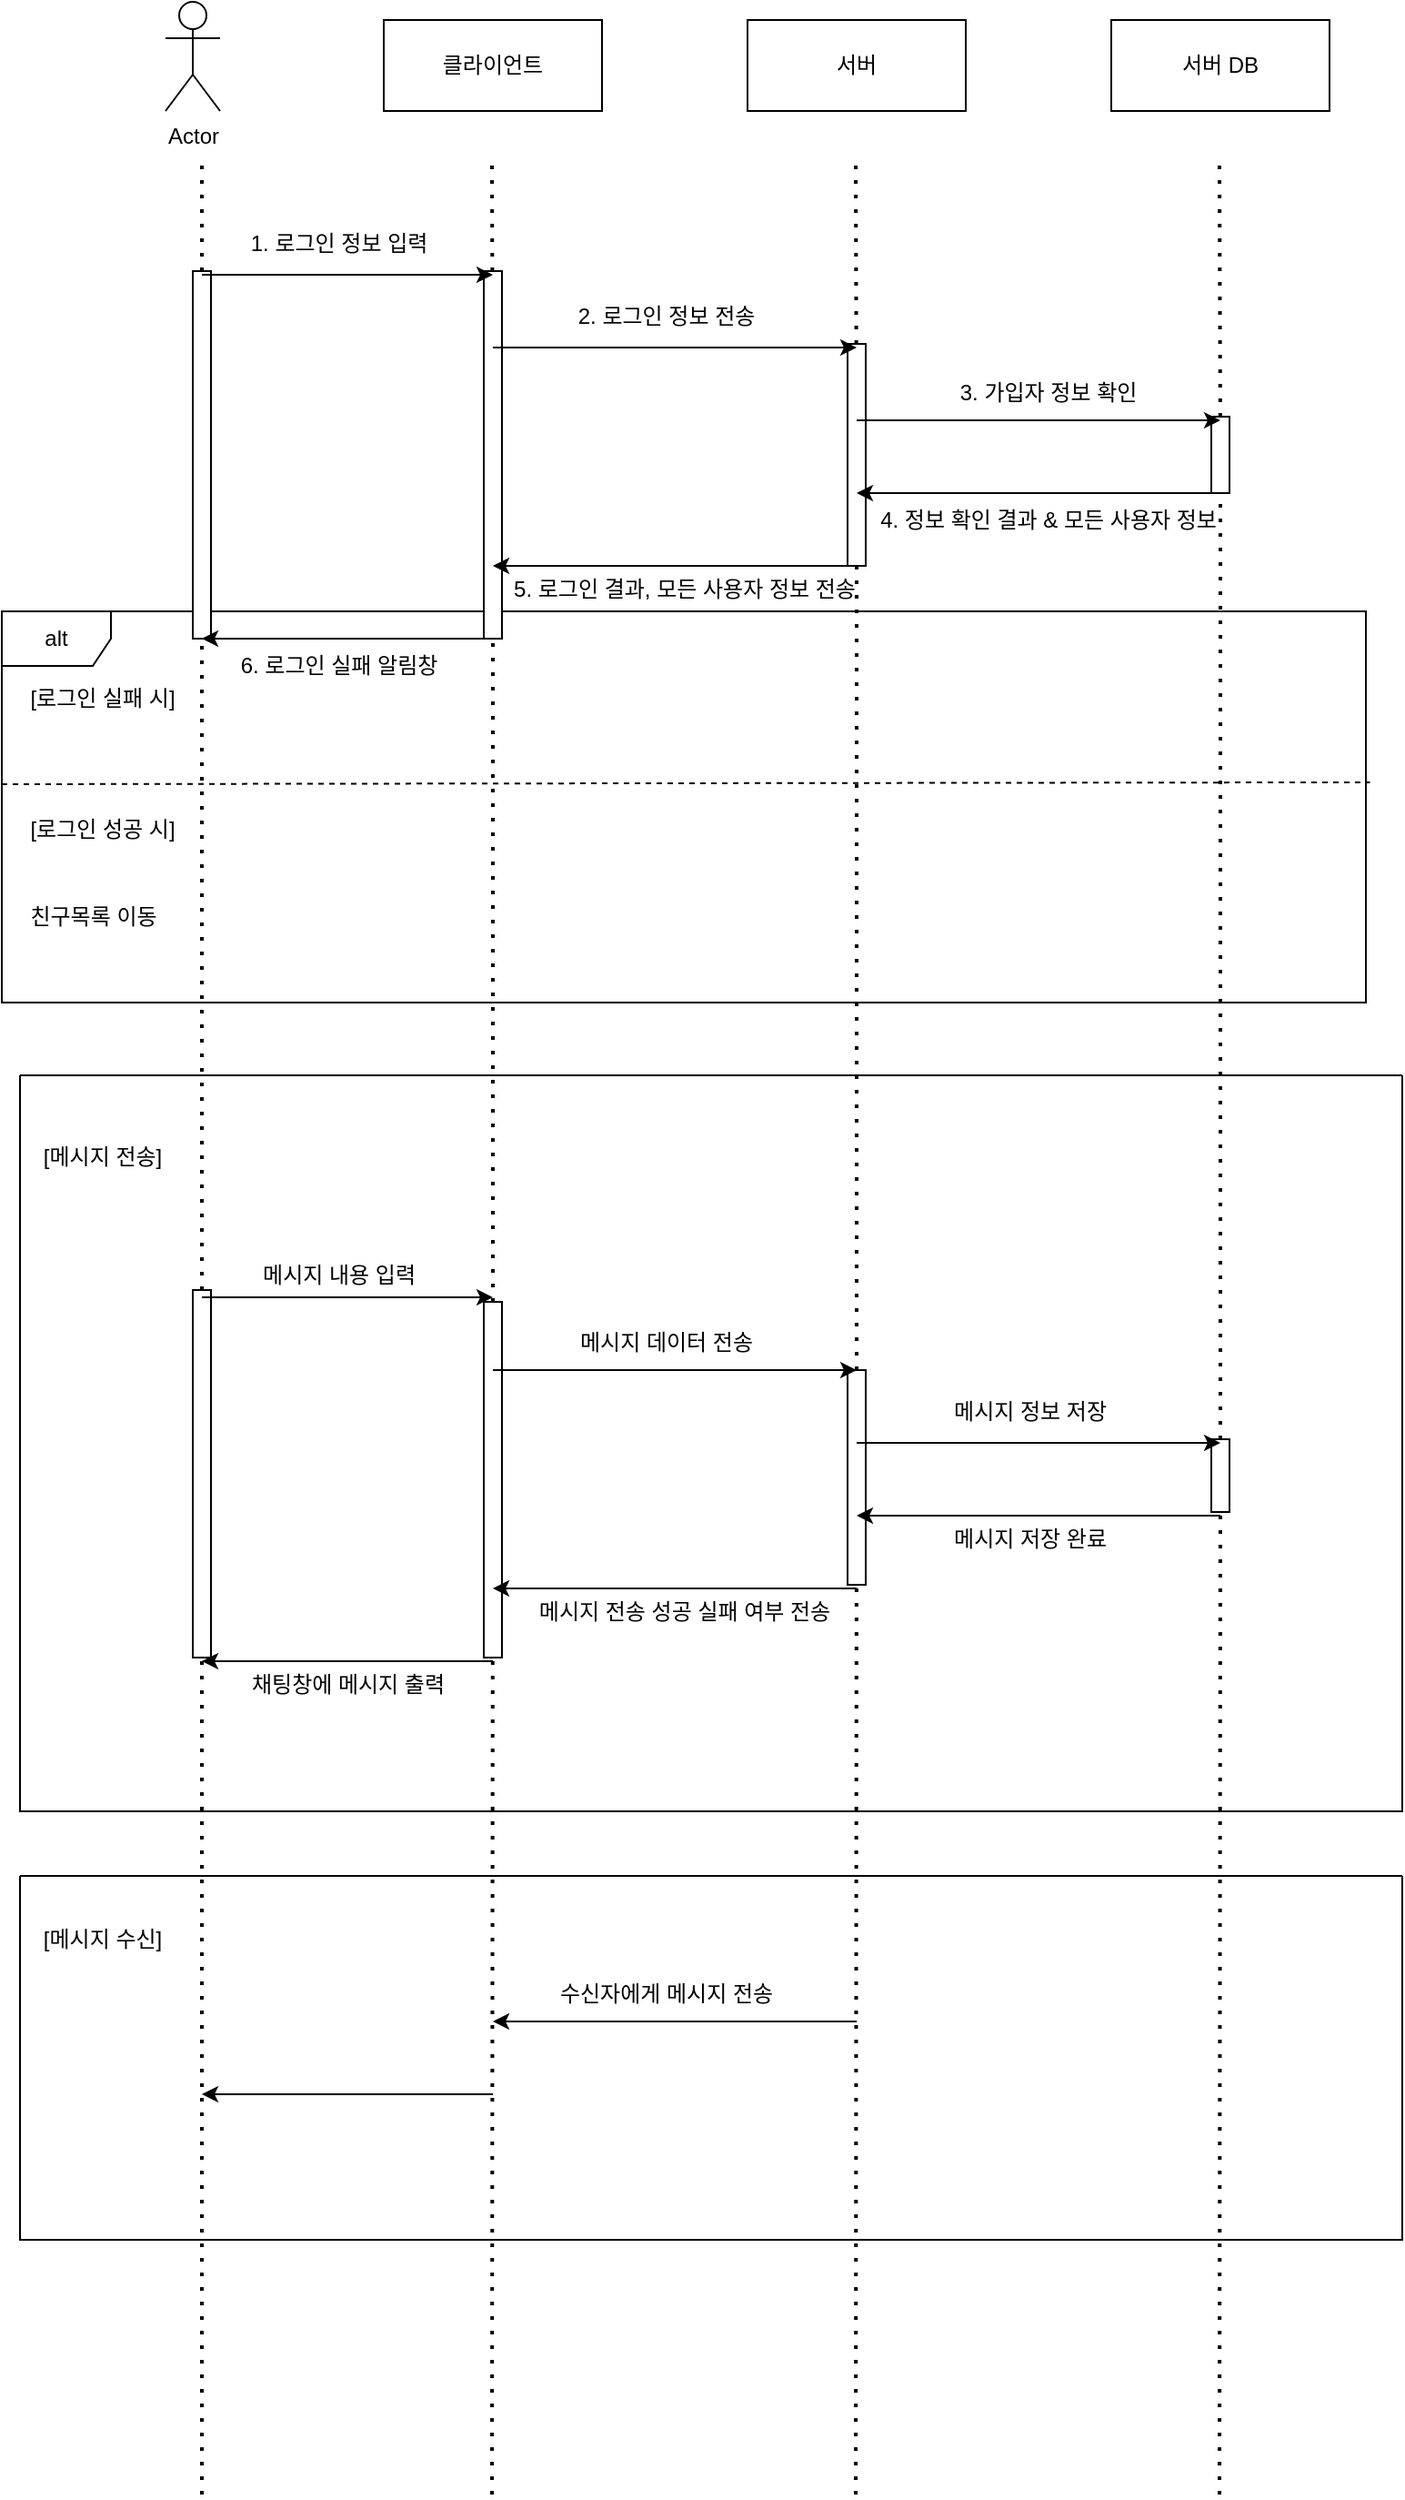 <mxfile version="24.8.4">
  <diagram name="페이지-1" id="W6LKxmusRaSbIGru7HpF">
    <mxGraphModel dx="1458" dy="738" grid="1" gridSize="10" guides="1" tooltips="1" connect="1" arrows="1" fold="1" page="1" pageScale="1" pageWidth="827" pageHeight="1169" math="0" shadow="0">
      <root>
        <mxCell id="0" />
        <mxCell id="1" parent="0" />
        <mxCell id="NMuOG6HGHyyeyibaQZFB-8" value="Actor" style="shape=umlActor;verticalLabelPosition=bottom;verticalAlign=top;html=1;" vertex="1" parent="1">
          <mxGeometry x="120" y="50" width="30" height="60" as="geometry" />
        </mxCell>
        <mxCell id="NMuOG6HGHyyeyibaQZFB-9" value="클라이언트" style="html=1;whiteSpace=wrap;" vertex="1" parent="1">
          <mxGeometry x="240" y="60" width="120" height="50" as="geometry" />
        </mxCell>
        <mxCell id="NMuOG6HGHyyeyibaQZFB-10" value="서버" style="html=1;whiteSpace=wrap;" vertex="1" parent="1">
          <mxGeometry x="440" y="60" width="120" height="50" as="geometry" />
        </mxCell>
        <mxCell id="NMuOG6HGHyyeyibaQZFB-11" value="서버 DB" style="html=1;whiteSpace=wrap;" vertex="1" parent="1">
          <mxGeometry x="640" y="60" width="120" height="50" as="geometry" />
        </mxCell>
        <mxCell id="NMuOG6HGHyyeyibaQZFB-18" value="1. 로그인 정보 입력" style="text;html=1;align=center;verticalAlign=middle;resizable=0;points=[];autosize=1;strokeColor=none;fillColor=none;" vertex="1" parent="1">
          <mxGeometry x="150" y="168" width="130" height="30" as="geometry" />
        </mxCell>
        <mxCell id="NMuOG6HGHyyeyibaQZFB-30" value="alt" style="shape=umlFrame;whiteSpace=wrap;html=1;pointerEvents=0;" vertex="1" parent="1">
          <mxGeometry x="30" y="385" width="750" height="215" as="geometry" />
        </mxCell>
        <mxCell id="NMuOG6HGHyyeyibaQZFB-31" value="6. 로그인 실패 알림창" style="text;html=1;align=center;verticalAlign=middle;resizable=0;points=[];autosize=1;strokeColor=none;fillColor=none;" vertex="1" parent="1">
          <mxGeometry x="145" y="400" width="140" height="30" as="geometry" />
        </mxCell>
        <mxCell id="NMuOG6HGHyyeyibaQZFB-32" value="" style="endArrow=none;dashed=1;html=1;rounded=0;entryX=1.003;entryY=0.437;entryDx=0;entryDy=0;entryPerimeter=0;" edge="1" parent="1" target="NMuOG6HGHyyeyibaQZFB-30">
          <mxGeometry width="50" height="50" relative="1" as="geometry">
            <mxPoint x="30" y="480" as="sourcePoint" />
            <mxPoint x="480" y="490" as="targetPoint" />
          </mxGeometry>
        </mxCell>
        <mxCell id="NMuOG6HGHyyeyibaQZFB-33" value="[로그인 실패 시]" style="text;html=1;align=center;verticalAlign=middle;resizable=0;points=[];autosize=1;strokeColor=none;fillColor=none;" vertex="1" parent="1">
          <mxGeometry x="30" y="418" width="110" height="30" as="geometry" />
        </mxCell>
        <mxCell id="NMuOG6HGHyyeyibaQZFB-34" value="[로그인 성공 시]" style="text;html=1;align=center;verticalAlign=middle;resizable=0;points=[];autosize=1;strokeColor=none;fillColor=none;" vertex="1" parent="1">
          <mxGeometry x="30" y="490" width="110" height="30" as="geometry" />
        </mxCell>
        <mxCell id="NMuOG6HGHyyeyibaQZFB-54" value="채팅창에 메시지 출력" style="text;html=1;align=center;verticalAlign=middle;resizable=0;points=[];autosize=1;strokeColor=none;fillColor=none;" vertex="1" parent="1">
          <mxGeometry x="150" y="960" width="140" height="30" as="geometry" />
        </mxCell>
        <mxCell id="NMuOG6HGHyyeyibaQZFB-55" value="친구목록 이동" style="text;html=1;align=center;verticalAlign=middle;resizable=0;points=[];autosize=1;strokeColor=none;fillColor=none;" vertex="1" parent="1">
          <mxGeometry x="30" y="538" width="100" height="30" as="geometry" />
        </mxCell>
        <mxCell id="NMuOG6HGHyyeyibaQZFB-56" value="" style="swimlane;startSize=0;" vertex="1" parent="1">
          <mxGeometry x="40" y="640" width="760" height="404.5" as="geometry" />
        </mxCell>
        <mxCell id="NMuOG6HGHyyeyibaQZFB-57" value="[메시지 전송]" style="text;html=1;align=center;verticalAlign=middle;resizable=0;points=[];autosize=1;strokeColor=none;fillColor=none;" vertex="1" parent="NMuOG6HGHyyeyibaQZFB-56">
          <mxGeometry y="30" width="90" height="30" as="geometry" />
        </mxCell>
        <mxCell id="NMuOG6HGHyyeyibaQZFB-58" value="" style="swimlane;startSize=0;" vertex="1" parent="1">
          <mxGeometry x="40" y="1080" width="760" height="200" as="geometry" />
        </mxCell>
        <mxCell id="NMuOG6HGHyyeyibaQZFB-59" value="[메시지 수신]" style="text;html=1;align=center;verticalAlign=middle;resizable=0;points=[];autosize=1;strokeColor=none;fillColor=none;" vertex="1" parent="NMuOG6HGHyyeyibaQZFB-58">
          <mxGeometry y="20" width="90" height="30" as="geometry" />
        </mxCell>
        <mxCell id="NMuOG6HGHyyeyibaQZFB-87" value="수신자에게 메시지 전송" style="text;html=1;align=center;verticalAlign=middle;resizable=0;points=[];autosize=1;strokeColor=none;fillColor=none;" vertex="1" parent="NMuOG6HGHyyeyibaQZFB-58">
          <mxGeometry x="280" y="50" width="150" height="30" as="geometry" />
        </mxCell>
        <mxCell id="NMuOG6HGHyyeyibaQZFB-88" value="" style="endArrow=classic;html=1;rounded=0;" edge="1" parent="NMuOG6HGHyyeyibaQZFB-58">
          <mxGeometry width="50" height="50" relative="1" as="geometry">
            <mxPoint x="260" y="120" as="sourcePoint" />
            <mxPoint x="100" y="120" as="targetPoint" />
          </mxGeometry>
        </mxCell>
        <mxCell id="NMuOG6HGHyyeyibaQZFB-60" value="" style="endArrow=none;dashed=1;html=1;dashPattern=1 3;strokeWidth=2;rounded=0;" edge="1" parent="1" source="NMuOG6HGHyyeyibaQZFB-64">
          <mxGeometry width="50" height="50" relative="1" as="geometry">
            <mxPoint x="140" y="1420" as="sourcePoint" />
            <mxPoint x="140" y="140" as="targetPoint" />
          </mxGeometry>
        </mxCell>
        <mxCell id="NMuOG6HGHyyeyibaQZFB-61" value="" style="endArrow=none;dashed=1;html=1;dashPattern=1 3;strokeWidth=2;rounded=0;" edge="1" parent="1" source="NMuOG6HGHyyeyibaQZFB-66">
          <mxGeometry width="50" height="50" relative="1" as="geometry">
            <mxPoint x="299.5" y="1420" as="sourcePoint" />
            <mxPoint x="299.5" y="140" as="targetPoint" />
          </mxGeometry>
        </mxCell>
        <mxCell id="NMuOG6HGHyyeyibaQZFB-62" value="" style="endArrow=none;dashed=1;html=1;dashPattern=1 3;strokeWidth=2;rounded=0;" edge="1" parent="1" source="NMuOG6HGHyyeyibaQZFB-68">
          <mxGeometry width="50" height="50" relative="1" as="geometry">
            <mxPoint x="499.5" y="1420" as="sourcePoint" />
            <mxPoint x="499.5" y="140" as="targetPoint" />
          </mxGeometry>
        </mxCell>
        <mxCell id="NMuOG6HGHyyeyibaQZFB-63" value="" style="endArrow=none;dashed=1;html=1;dashPattern=1 3;strokeWidth=2;rounded=0;" edge="1" parent="1" source="NMuOG6HGHyyeyibaQZFB-71">
          <mxGeometry width="50" height="50" relative="1" as="geometry">
            <mxPoint x="699.5" y="1420" as="sourcePoint" />
            <mxPoint x="699.5" y="140" as="targetPoint" />
          </mxGeometry>
        </mxCell>
        <mxCell id="NMuOG6HGHyyeyibaQZFB-65" value="" style="endArrow=none;dashed=1;html=1;dashPattern=1 3;strokeWidth=2;rounded=0;" edge="1" parent="1" source="NMuOG6HGHyyeyibaQZFB-74" target="NMuOG6HGHyyeyibaQZFB-64">
          <mxGeometry width="50" height="50" relative="1" as="geometry">
            <mxPoint x="140" y="1420" as="sourcePoint" />
            <mxPoint x="140" y="140" as="targetPoint" />
          </mxGeometry>
        </mxCell>
        <mxCell id="NMuOG6HGHyyeyibaQZFB-64" value="" style="rounded=0;whiteSpace=wrap;html=1;" vertex="1" parent="1">
          <mxGeometry x="135" y="198" width="10" height="202" as="geometry" />
        </mxCell>
        <mxCell id="NMuOG6HGHyyeyibaQZFB-67" value="" style="endArrow=none;dashed=1;html=1;dashPattern=1 3;strokeWidth=2;rounded=0;" edge="1" parent="1" source="NMuOG6HGHyyeyibaQZFB-76" target="NMuOG6HGHyyeyibaQZFB-66">
          <mxGeometry width="50" height="50" relative="1" as="geometry">
            <mxPoint x="299.5" y="1420" as="sourcePoint" />
            <mxPoint x="299.5" y="140" as="targetPoint" />
          </mxGeometry>
        </mxCell>
        <mxCell id="NMuOG6HGHyyeyibaQZFB-66" value="" style="rounded=0;whiteSpace=wrap;html=1;" vertex="1" parent="1">
          <mxGeometry x="295" y="198" width="10" height="202" as="geometry" />
        </mxCell>
        <mxCell id="NMuOG6HGHyyeyibaQZFB-70" value="" style="endArrow=none;dashed=1;html=1;dashPattern=1 3;strokeWidth=2;rounded=0;" edge="1" parent="1" source="NMuOG6HGHyyeyibaQZFB-78" target="NMuOG6HGHyyeyibaQZFB-68">
          <mxGeometry width="50" height="50" relative="1" as="geometry">
            <mxPoint x="499.5" y="1420" as="sourcePoint" />
            <mxPoint x="499.5" y="140" as="targetPoint" />
          </mxGeometry>
        </mxCell>
        <mxCell id="NMuOG6HGHyyeyibaQZFB-68" value="" style="rounded=0;whiteSpace=wrap;html=1;" vertex="1" parent="1">
          <mxGeometry x="495" y="238" width="10" height="122" as="geometry" />
        </mxCell>
        <mxCell id="NMuOG6HGHyyeyibaQZFB-73" value="" style="endArrow=none;dashed=1;html=1;dashPattern=1 3;strokeWidth=2;rounded=0;" edge="1" parent="1" source="NMuOG6HGHyyeyibaQZFB-80" target="NMuOG6HGHyyeyibaQZFB-71">
          <mxGeometry width="50" height="50" relative="1" as="geometry">
            <mxPoint x="699.5" y="1420" as="sourcePoint" />
            <mxPoint x="699.5" y="140" as="targetPoint" />
          </mxGeometry>
        </mxCell>
        <mxCell id="NMuOG6HGHyyeyibaQZFB-71" value="" style="rounded=0;whiteSpace=wrap;html=1;" vertex="1" parent="1">
          <mxGeometry x="695" y="278" width="10" height="42" as="geometry" />
        </mxCell>
        <mxCell id="NMuOG6HGHyyeyibaQZFB-75" value="" style="endArrow=none;dashed=1;html=1;dashPattern=1 3;strokeWidth=2;rounded=0;" edge="1" parent="1" target="NMuOG6HGHyyeyibaQZFB-74">
          <mxGeometry width="50" height="50" relative="1" as="geometry">
            <mxPoint x="140" y="1420" as="sourcePoint" />
            <mxPoint x="140" y="400" as="targetPoint" />
          </mxGeometry>
        </mxCell>
        <mxCell id="NMuOG6HGHyyeyibaQZFB-74" value="" style="rounded=0;whiteSpace=wrap;html=1;" vertex="1" parent="1">
          <mxGeometry x="135" y="758" width="10" height="202" as="geometry" />
        </mxCell>
        <mxCell id="NMuOG6HGHyyeyibaQZFB-77" value="" style="endArrow=none;dashed=1;html=1;dashPattern=1 3;strokeWidth=2;rounded=0;" edge="1" parent="1" target="NMuOG6HGHyyeyibaQZFB-76">
          <mxGeometry width="50" height="50" relative="1" as="geometry">
            <mxPoint x="299.5" y="1420" as="sourcePoint" />
            <mxPoint x="300" y="360" as="targetPoint" />
          </mxGeometry>
        </mxCell>
        <mxCell id="NMuOG6HGHyyeyibaQZFB-76" value="" style="rounded=0;whiteSpace=wrap;html=1;" vertex="1" parent="1">
          <mxGeometry x="295" y="764.5" width="10" height="195.5" as="geometry" />
        </mxCell>
        <mxCell id="NMuOG6HGHyyeyibaQZFB-79" value="" style="endArrow=none;dashed=1;html=1;dashPattern=1 3;strokeWidth=2;rounded=0;" edge="1" parent="1" target="NMuOG6HGHyyeyibaQZFB-78">
          <mxGeometry width="50" height="50" relative="1" as="geometry">
            <mxPoint x="499.5" y="1420" as="sourcePoint" />
            <mxPoint x="500" y="360" as="targetPoint" />
          </mxGeometry>
        </mxCell>
        <mxCell id="NMuOG6HGHyyeyibaQZFB-78" value="" style="rounded=0;whiteSpace=wrap;html=1;" vertex="1" parent="1">
          <mxGeometry x="495" y="802" width="10" height="118" as="geometry" />
        </mxCell>
        <mxCell id="NMuOG6HGHyyeyibaQZFB-81" value="" style="endArrow=none;dashed=1;html=1;dashPattern=1 3;strokeWidth=2;rounded=0;" edge="1" parent="1" target="NMuOG6HGHyyeyibaQZFB-80">
          <mxGeometry width="50" height="50" relative="1" as="geometry">
            <mxPoint x="699.5" y="1420" as="sourcePoint" />
            <mxPoint x="700" y="320" as="targetPoint" />
          </mxGeometry>
        </mxCell>
        <mxCell id="NMuOG6HGHyyeyibaQZFB-80" value="" style="rounded=0;whiteSpace=wrap;html=1;" vertex="1" parent="1">
          <mxGeometry x="695" y="840" width="10" height="40" as="geometry" />
        </mxCell>
        <mxCell id="NMuOG6HGHyyeyibaQZFB-35" value="" style="endArrow=classic;html=1;rounded=0;" edge="1" parent="1">
          <mxGeometry width="50" height="50" relative="1" as="geometry">
            <mxPoint x="140" y="762" as="sourcePoint" />
            <mxPoint x="300" y="762" as="targetPoint" />
          </mxGeometry>
        </mxCell>
        <mxCell id="NMuOG6HGHyyeyibaQZFB-36" value="메시지 내용 입력" style="text;html=1;align=center;verticalAlign=middle;resizable=0;points=[];autosize=1;strokeColor=none;fillColor=none;" vertex="1" parent="1">
          <mxGeometry x="160" y="734.5" width="110" height="30" as="geometry" />
        </mxCell>
        <mxCell id="NMuOG6HGHyyeyibaQZFB-43" value="" style="endArrow=classic;html=1;rounded=0;" edge="1" parent="1">
          <mxGeometry width="50" height="50" relative="1" as="geometry">
            <mxPoint x="300" y="802" as="sourcePoint" />
            <mxPoint x="500" y="802" as="targetPoint" />
          </mxGeometry>
        </mxCell>
        <mxCell id="NMuOG6HGHyyeyibaQZFB-44" value="메시지 데이터 전송" style="text;html=1;align=center;verticalAlign=middle;resizable=0;points=[];autosize=1;strokeColor=none;fillColor=none;" vertex="1" parent="1">
          <mxGeometry x="330" y="772" width="130" height="30" as="geometry" />
        </mxCell>
        <mxCell id="NMuOG6HGHyyeyibaQZFB-45" value="" style="endArrow=classic;html=1;rounded=0;" edge="1" parent="1">
          <mxGeometry width="50" height="50" relative="1" as="geometry">
            <mxPoint x="500" y="842" as="sourcePoint" />
            <mxPoint x="700" y="842" as="targetPoint" />
          </mxGeometry>
        </mxCell>
        <mxCell id="NMuOG6HGHyyeyibaQZFB-46" value="메시지 정보 저장" style="text;html=1;align=center;verticalAlign=middle;resizable=0;points=[];autosize=1;strokeColor=none;fillColor=none;" vertex="1" parent="1">
          <mxGeometry x="540" y="810" width="110" height="30" as="geometry" />
        </mxCell>
        <mxCell id="NMuOG6HGHyyeyibaQZFB-47" value="" style="endArrow=classic;html=1;rounded=0;" edge="1" parent="1">
          <mxGeometry width="50" height="50" relative="1" as="geometry">
            <mxPoint x="700" y="882" as="sourcePoint" />
            <mxPoint x="500" y="882" as="targetPoint" />
          </mxGeometry>
        </mxCell>
        <mxCell id="NMuOG6HGHyyeyibaQZFB-48" value="메시지 저장 완료" style="text;html=1;align=center;verticalAlign=middle;resizable=0;points=[];autosize=1;strokeColor=none;fillColor=none;" vertex="1" parent="1">
          <mxGeometry x="540" y="880" width="110" height="30" as="geometry" />
        </mxCell>
        <mxCell id="NMuOG6HGHyyeyibaQZFB-49" value="" style="endArrow=classic;html=1;rounded=0;" edge="1" parent="1">
          <mxGeometry width="50" height="50" relative="1" as="geometry">
            <mxPoint x="500" y="922" as="sourcePoint" />
            <mxPoint x="300" y="922" as="targetPoint" />
          </mxGeometry>
        </mxCell>
        <mxCell id="NMuOG6HGHyyeyibaQZFB-51" value="메시지 전송 성공 실패 여부 전송" style="text;html=1;align=center;verticalAlign=middle;resizable=0;points=[];autosize=1;strokeColor=none;fillColor=none;" vertex="1" parent="1">
          <mxGeometry x="305" y="920" width="200" height="30" as="geometry" />
        </mxCell>
        <mxCell id="NMuOG6HGHyyeyibaQZFB-52" value="" style="endArrow=classic;html=1;rounded=0;" edge="1" parent="1">
          <mxGeometry width="50" height="50" relative="1" as="geometry">
            <mxPoint x="300" y="962" as="sourcePoint" />
            <mxPoint x="140" y="962" as="targetPoint" />
          </mxGeometry>
        </mxCell>
        <mxCell id="NMuOG6HGHyyeyibaQZFB-17" value="" style="endArrow=classic;html=1;rounded=0;" edge="1" parent="1">
          <mxGeometry width="50" height="50" relative="1" as="geometry">
            <mxPoint x="140" y="200" as="sourcePoint" />
            <mxPoint x="300" y="200" as="targetPoint" />
          </mxGeometry>
        </mxCell>
        <mxCell id="NMuOG6HGHyyeyibaQZFB-20" value="" style="endArrow=classic;html=1;rounded=0;" edge="1" parent="1">
          <mxGeometry width="50" height="50" relative="1" as="geometry">
            <mxPoint x="300" y="240" as="sourcePoint" />
            <mxPoint x="500" y="240" as="targetPoint" />
          </mxGeometry>
        </mxCell>
        <mxCell id="NMuOG6HGHyyeyibaQZFB-21" value="2. 로그인 정보 전송" style="text;html=1;align=center;verticalAlign=middle;resizable=0;points=[];autosize=1;strokeColor=none;fillColor=none;" vertex="1" parent="1">
          <mxGeometry x="330" y="208" width="130" height="30" as="geometry" />
        </mxCell>
        <mxCell id="NMuOG6HGHyyeyibaQZFB-22" value="" style="endArrow=classic;html=1;rounded=0;" edge="1" parent="1">
          <mxGeometry width="50" height="50" relative="1" as="geometry">
            <mxPoint x="500" y="280" as="sourcePoint" />
            <mxPoint x="700" y="280" as="targetPoint" />
          </mxGeometry>
        </mxCell>
        <mxCell id="NMuOG6HGHyyeyibaQZFB-23" value="3. 가입자 정보 확인" style="text;html=1;align=center;verticalAlign=middle;resizable=0;points=[];autosize=1;strokeColor=none;fillColor=none;" vertex="1" parent="1">
          <mxGeometry x="540" y="250" width="130" height="30" as="geometry" />
        </mxCell>
        <mxCell id="NMuOG6HGHyyeyibaQZFB-24" value="" style="endArrow=classic;html=1;rounded=0;" edge="1" parent="1">
          <mxGeometry width="50" height="50" relative="1" as="geometry">
            <mxPoint x="700" y="320" as="sourcePoint" />
            <mxPoint x="500" y="320" as="targetPoint" />
          </mxGeometry>
        </mxCell>
        <mxCell id="NMuOG6HGHyyeyibaQZFB-25" value="4. 정보 확인 결과 &amp;amp; 모든 사용자 정보" style="text;html=1;align=center;verticalAlign=middle;resizable=0;points=[];autosize=1;strokeColor=none;fillColor=none;" vertex="1" parent="1">
          <mxGeometry x="495" y="320" width="220" height="30" as="geometry" />
        </mxCell>
        <mxCell id="NMuOG6HGHyyeyibaQZFB-26" value="" style="endArrow=classic;html=1;rounded=0;" edge="1" parent="1">
          <mxGeometry width="50" height="50" relative="1" as="geometry">
            <mxPoint x="500" y="360" as="sourcePoint" />
            <mxPoint x="300" y="360" as="targetPoint" />
          </mxGeometry>
        </mxCell>
        <mxCell id="NMuOG6HGHyyeyibaQZFB-27" value="5. 로그인 결과, 모든 사용자 정보 전송" style="text;html=1;align=center;verticalAlign=middle;resizable=0;points=[];autosize=1;strokeColor=none;fillColor=none;" vertex="1" parent="1">
          <mxGeometry x="295" y="358" width="220" height="30" as="geometry" />
        </mxCell>
        <mxCell id="NMuOG6HGHyyeyibaQZFB-28" value="" style="endArrow=classic;html=1;rounded=0;" edge="1" parent="1">
          <mxGeometry width="50" height="50" relative="1" as="geometry">
            <mxPoint x="300" y="400" as="sourcePoint" />
            <mxPoint x="140" y="400" as="targetPoint" />
          </mxGeometry>
        </mxCell>
        <mxCell id="NMuOG6HGHyyeyibaQZFB-86" value="" style="endArrow=classic;html=1;rounded=0;" edge="1" parent="1">
          <mxGeometry width="50" height="50" relative="1" as="geometry">
            <mxPoint x="500" y="1160" as="sourcePoint" />
            <mxPoint x="300" y="1160" as="targetPoint" />
          </mxGeometry>
        </mxCell>
      </root>
    </mxGraphModel>
  </diagram>
</mxfile>
